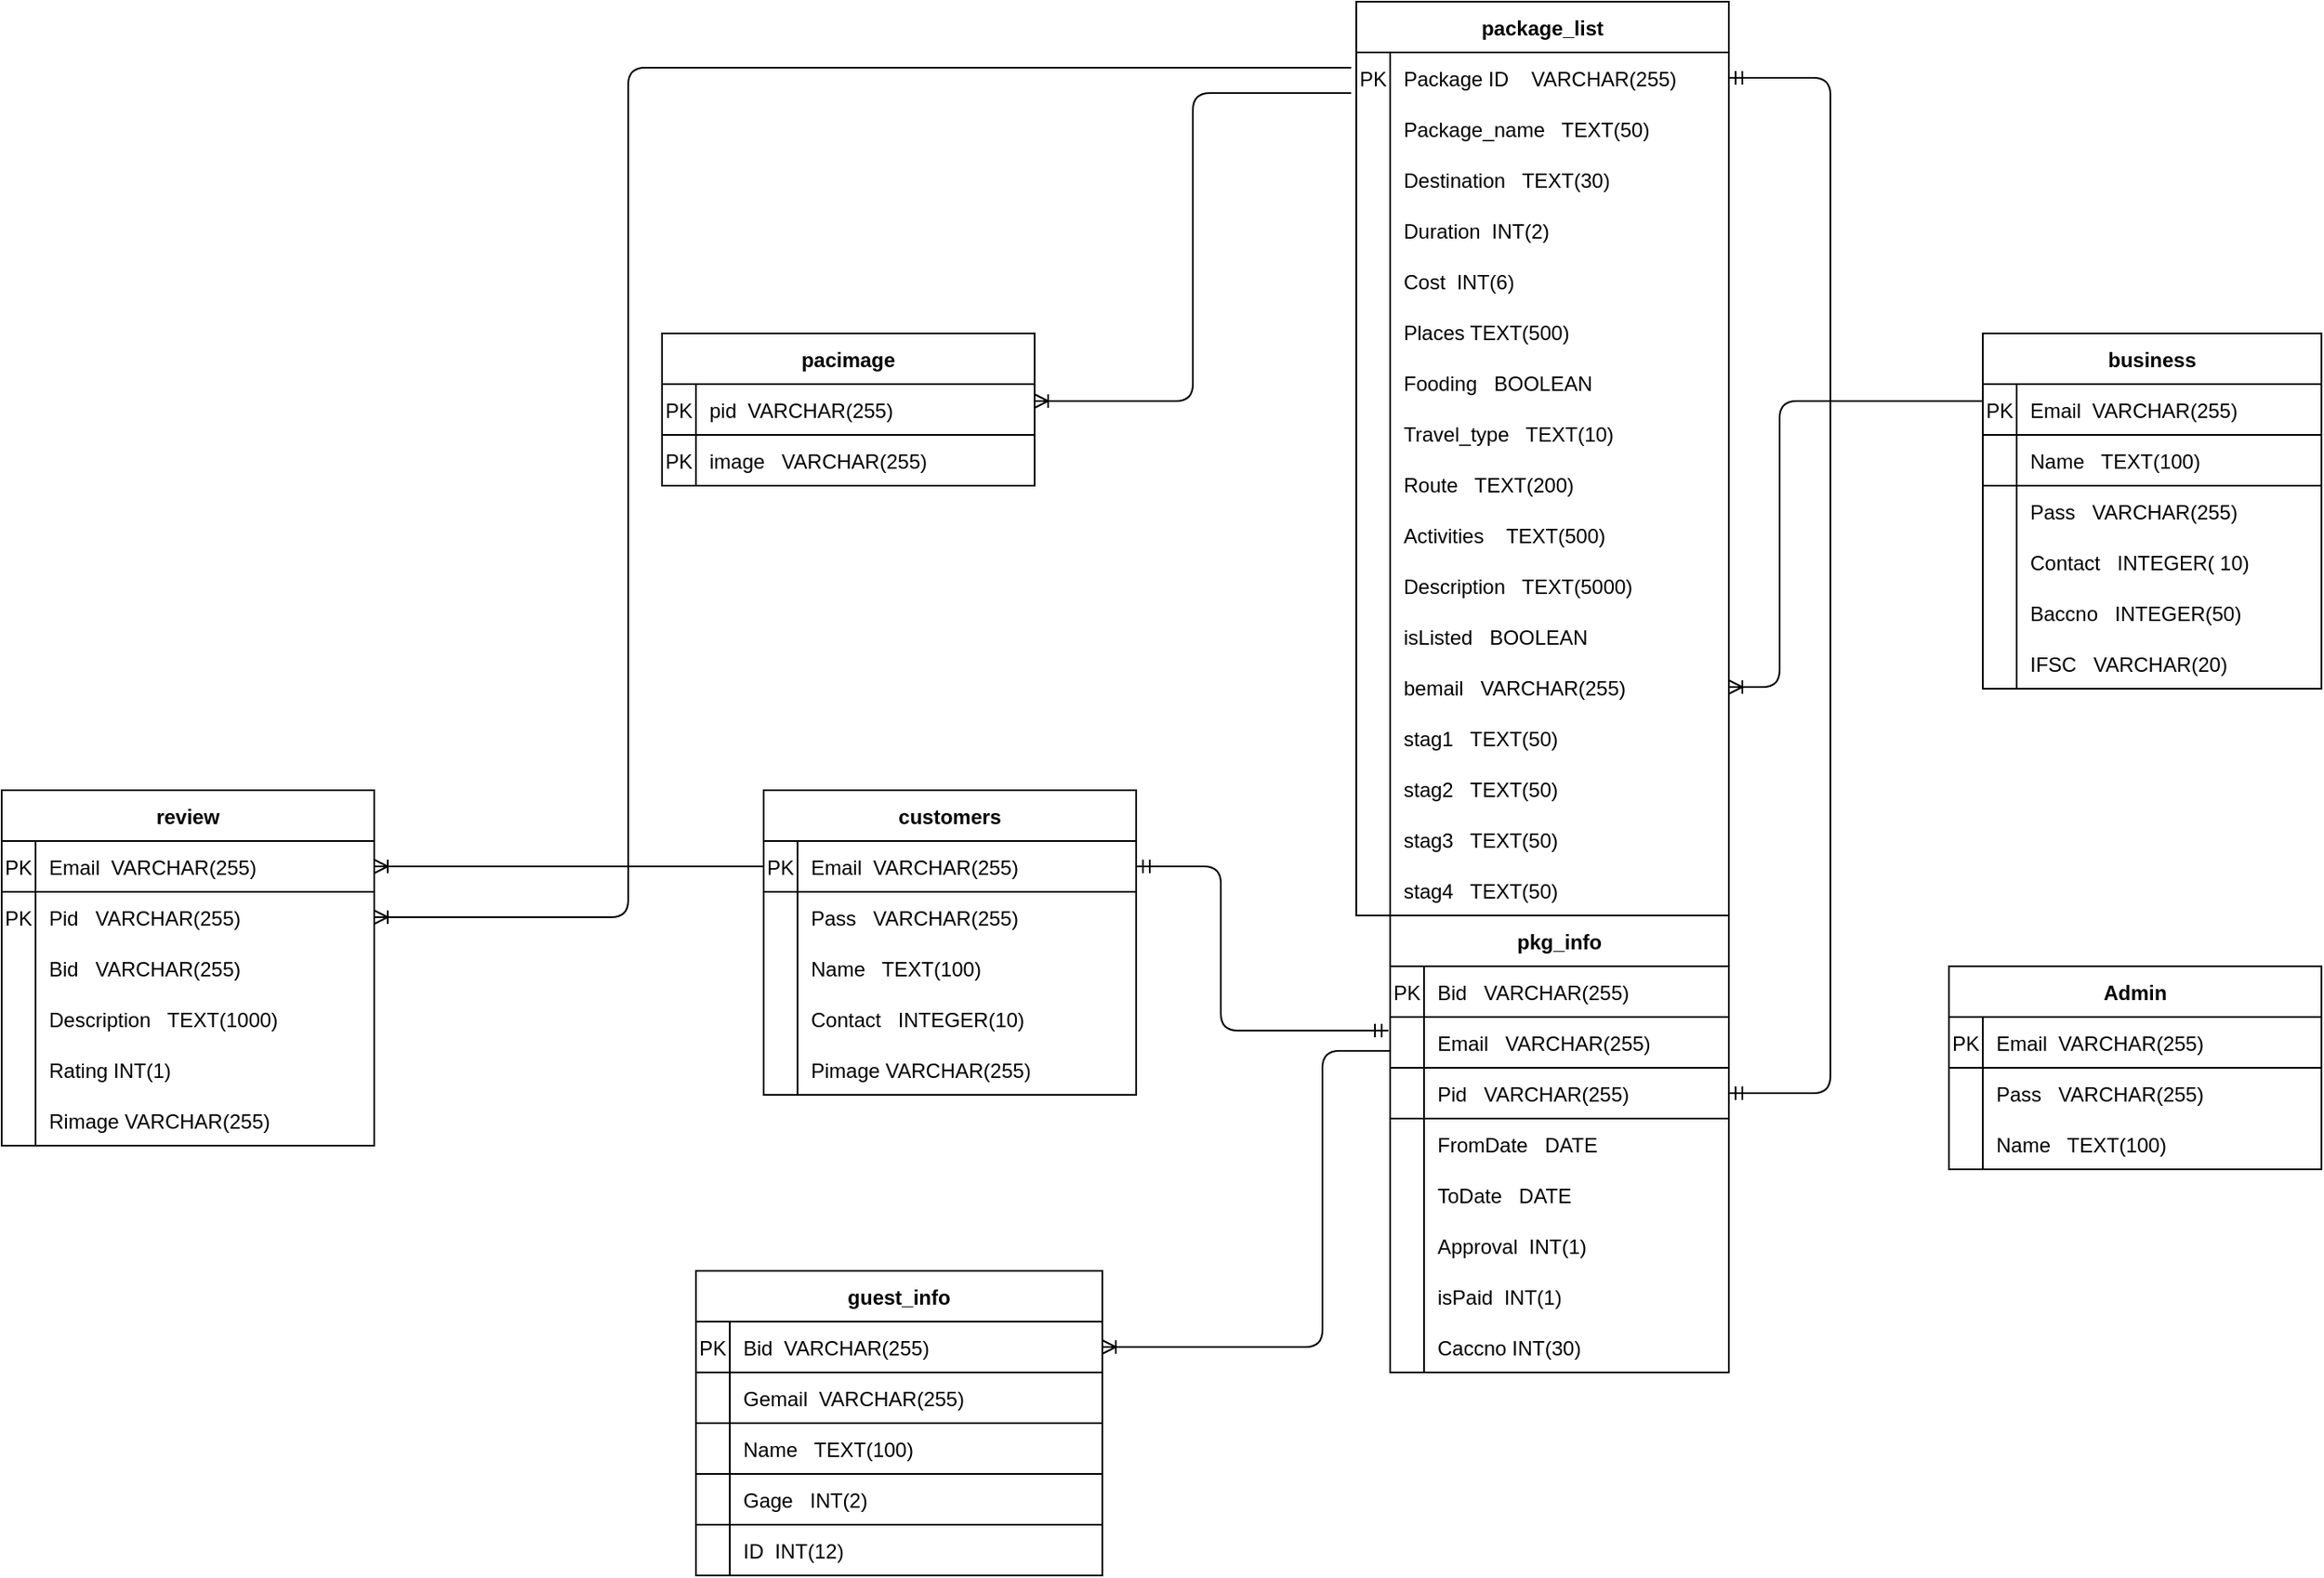 <mxfile version="14.8.1" type="github">
  <diagram id="V7bS7ZGvb8GI5Ki3fT6N" name="Page-1">
    <mxGraphModel dx="1138" dy="593" grid="1" gridSize="10" guides="1" tooltips="1" connect="1" arrows="1" fold="1" page="1" pageScale="1" pageWidth="1654" pageHeight="1169" math="0" shadow="0">
      <root>
        <mxCell id="0" />
        <mxCell id="1" parent="0" />
        <mxCell id="9oEyipRwHzk4dOdtvLpS-16" value="package_list" style="shape=table;startSize=30;container=1;collapsible=1;childLayout=tableLayout;fixedRows=1;rowLines=0;fontStyle=1;align=center;resizeLast=1;" parent="1" vertex="1">
          <mxGeometry x="920" y="100" width="220" height="540" as="geometry" />
        </mxCell>
        <mxCell id="9oEyipRwHzk4dOdtvLpS-17" value="" style="shape=partialRectangle;collapsible=0;dropTarget=0;pointerEvents=0;fillColor=none;top=0;left=0;bottom=0;right=0;points=[[0,0.5],[1,0.5]];portConstraint=eastwest;" parent="9oEyipRwHzk4dOdtvLpS-16" vertex="1">
          <mxGeometry y="30" width="220" height="30" as="geometry" />
        </mxCell>
        <mxCell id="9oEyipRwHzk4dOdtvLpS-18" value="PK" style="shape=partialRectangle;connectable=0;fillColor=none;top=0;left=0;bottom=0;right=0;editable=1;overflow=hidden;" parent="9oEyipRwHzk4dOdtvLpS-17" vertex="1">
          <mxGeometry width="20" height="30" as="geometry" />
        </mxCell>
        <mxCell id="9oEyipRwHzk4dOdtvLpS-19" value="Package ID    VARCHAR(255)" style="shape=partialRectangle;connectable=0;fillColor=none;top=0;left=0;bottom=0;right=0;align=left;spacingLeft=6;overflow=hidden;" parent="9oEyipRwHzk4dOdtvLpS-17" vertex="1">
          <mxGeometry x="20" width="200" height="30" as="geometry" />
        </mxCell>
        <mxCell id="9oEyipRwHzk4dOdtvLpS-20" value="" style="shape=partialRectangle;collapsible=0;dropTarget=0;pointerEvents=0;fillColor=none;top=0;left=0;bottom=0;right=0;points=[[0,0.5],[1,0.5]];portConstraint=eastwest;" parent="9oEyipRwHzk4dOdtvLpS-16" vertex="1">
          <mxGeometry y="60" width="220" height="30" as="geometry" />
        </mxCell>
        <mxCell id="9oEyipRwHzk4dOdtvLpS-21" value="" style="shape=partialRectangle;connectable=0;fillColor=none;top=0;left=0;bottom=0;right=0;editable=1;overflow=hidden;" parent="9oEyipRwHzk4dOdtvLpS-20" vertex="1">
          <mxGeometry width="20" height="30" as="geometry" />
        </mxCell>
        <mxCell id="9oEyipRwHzk4dOdtvLpS-22" value="Package_name   TEXT(50)" style="shape=partialRectangle;connectable=0;fillColor=none;top=0;left=0;bottom=0;right=0;align=left;spacingLeft=6;overflow=hidden;" parent="9oEyipRwHzk4dOdtvLpS-20" vertex="1">
          <mxGeometry x="20" width="200" height="30" as="geometry" />
        </mxCell>
        <mxCell id="9oEyipRwHzk4dOdtvLpS-23" value="" style="shape=partialRectangle;collapsible=0;dropTarget=0;pointerEvents=0;fillColor=none;top=0;left=0;bottom=0;right=0;points=[[0,0.5],[1,0.5]];portConstraint=eastwest;" parent="9oEyipRwHzk4dOdtvLpS-16" vertex="1">
          <mxGeometry y="90" width="220" height="30" as="geometry" />
        </mxCell>
        <mxCell id="9oEyipRwHzk4dOdtvLpS-24" value="" style="shape=partialRectangle;connectable=0;fillColor=none;top=0;left=0;bottom=0;right=0;editable=1;overflow=hidden;" parent="9oEyipRwHzk4dOdtvLpS-23" vertex="1">
          <mxGeometry width="20" height="30" as="geometry" />
        </mxCell>
        <mxCell id="9oEyipRwHzk4dOdtvLpS-25" value="Destination   TEXT(30)" style="shape=partialRectangle;connectable=0;fillColor=none;top=0;left=0;bottom=0;right=0;align=left;spacingLeft=6;overflow=hidden;container=0;" parent="9oEyipRwHzk4dOdtvLpS-23" vertex="1">
          <mxGeometry x="20" width="200" height="30" as="geometry">
            <mxRectangle x="20" width="200" height="30" as="alternateBounds" />
          </mxGeometry>
        </mxCell>
        <mxCell id="9oEyipRwHzk4dOdtvLpS-26" value="" style="shape=partialRectangle;collapsible=0;dropTarget=0;pointerEvents=0;fillColor=none;top=0;left=0;bottom=0;right=0;points=[[0,0.5],[1,0.5]];portConstraint=eastwest;" parent="9oEyipRwHzk4dOdtvLpS-16" vertex="1">
          <mxGeometry y="120" width="220" height="30" as="geometry" />
        </mxCell>
        <mxCell id="9oEyipRwHzk4dOdtvLpS-27" value="" style="shape=partialRectangle;connectable=0;fillColor=none;top=0;left=0;bottom=0;right=0;editable=1;overflow=hidden;" parent="9oEyipRwHzk4dOdtvLpS-26" vertex="1">
          <mxGeometry width="20" height="30" as="geometry" />
        </mxCell>
        <mxCell id="9oEyipRwHzk4dOdtvLpS-28" value="Duration  INT(2)" style="shape=partialRectangle;connectable=0;top=0;left=0;bottom=0;right=0;align=left;spacingLeft=6;overflow=hidden;fillColor=none;" parent="9oEyipRwHzk4dOdtvLpS-26" vertex="1">
          <mxGeometry x="20" width="200" height="30" as="geometry" />
        </mxCell>
        <mxCell id="9oEyipRwHzk4dOdtvLpS-29" value="" style="shape=partialRectangle;collapsible=0;dropTarget=0;pointerEvents=0;fillColor=none;top=0;left=0;bottom=0;right=0;points=[[0,0.5],[1,0.5]];portConstraint=eastwest;" parent="9oEyipRwHzk4dOdtvLpS-16" vertex="1">
          <mxGeometry y="150" width="220" height="30" as="geometry" />
        </mxCell>
        <mxCell id="9oEyipRwHzk4dOdtvLpS-30" value="" style="shape=partialRectangle;connectable=0;fillColor=none;top=0;left=0;bottom=0;right=0;editable=1;overflow=hidden;" parent="9oEyipRwHzk4dOdtvLpS-29" vertex="1">
          <mxGeometry width="20" height="30" as="geometry" />
        </mxCell>
        <mxCell id="9oEyipRwHzk4dOdtvLpS-31" value="Cost  INT(6)" style="shape=partialRectangle;connectable=0;fillColor=none;top=0;left=0;bottom=0;right=0;align=left;spacingLeft=6;overflow=hidden;" parent="9oEyipRwHzk4dOdtvLpS-29" vertex="1">
          <mxGeometry x="20" width="200" height="30" as="geometry" />
        </mxCell>
        <mxCell id="BucP2v16rfgidXrd9MSI-166" value="" style="shape=partialRectangle;collapsible=0;dropTarget=0;pointerEvents=0;fillColor=none;top=0;left=0;bottom=0;right=0;points=[[0,0.5],[1,0.5]];portConstraint=eastwest;" vertex="1" parent="9oEyipRwHzk4dOdtvLpS-16">
          <mxGeometry y="180" width="220" height="30" as="geometry" />
        </mxCell>
        <mxCell id="BucP2v16rfgidXrd9MSI-167" value="" style="shape=partialRectangle;connectable=0;fillColor=none;top=0;left=0;bottom=0;right=0;editable=1;overflow=hidden;" vertex="1" parent="BucP2v16rfgidXrd9MSI-166">
          <mxGeometry width="20" height="30" as="geometry" />
        </mxCell>
        <mxCell id="BucP2v16rfgidXrd9MSI-168" value="Places TEXT(500)" style="shape=partialRectangle;connectable=0;fillColor=none;top=0;left=0;bottom=0;right=0;align=left;spacingLeft=6;overflow=hidden;" vertex="1" parent="BucP2v16rfgidXrd9MSI-166">
          <mxGeometry x="20" width="200" height="30" as="geometry" />
        </mxCell>
        <mxCell id="9oEyipRwHzk4dOdtvLpS-35" value="" style="shape=partialRectangle;collapsible=0;dropTarget=0;pointerEvents=0;fillColor=none;top=0;left=0;bottom=0;right=0;points=[[0,0.5],[1,0.5]];portConstraint=eastwest;" parent="9oEyipRwHzk4dOdtvLpS-16" vertex="1">
          <mxGeometry y="210" width="220" height="30" as="geometry" />
        </mxCell>
        <mxCell id="9oEyipRwHzk4dOdtvLpS-36" value="" style="shape=partialRectangle;connectable=0;fillColor=none;top=0;left=0;bottom=0;right=0;editable=1;overflow=hidden;" parent="9oEyipRwHzk4dOdtvLpS-35" vertex="1">
          <mxGeometry width="20" height="30" as="geometry" />
        </mxCell>
        <mxCell id="9oEyipRwHzk4dOdtvLpS-37" value="Fooding   BOOLEAN" style="shape=partialRectangle;connectable=0;fillColor=none;top=0;left=0;bottom=0;right=0;align=left;spacingLeft=6;overflow=hidden;" parent="9oEyipRwHzk4dOdtvLpS-35" vertex="1">
          <mxGeometry x="20" width="200" height="30" as="geometry" />
        </mxCell>
        <mxCell id="9oEyipRwHzk4dOdtvLpS-38" value="" style="shape=partialRectangle;collapsible=0;dropTarget=0;pointerEvents=0;fillColor=none;top=0;left=0;bottom=0;right=0;points=[[0,0.5],[1,0.5]];portConstraint=eastwest;" parent="9oEyipRwHzk4dOdtvLpS-16" vertex="1">
          <mxGeometry y="240" width="220" height="30" as="geometry" />
        </mxCell>
        <mxCell id="9oEyipRwHzk4dOdtvLpS-39" value="" style="shape=partialRectangle;connectable=0;fillColor=none;top=0;left=0;bottom=0;right=0;editable=1;overflow=hidden;" parent="9oEyipRwHzk4dOdtvLpS-38" vertex="1">
          <mxGeometry width="20" height="30" as="geometry" />
        </mxCell>
        <mxCell id="9oEyipRwHzk4dOdtvLpS-40" value="Travel_type   TEXT(10)" style="shape=partialRectangle;connectable=0;fillColor=none;top=0;left=0;bottom=0;right=0;align=left;spacingLeft=6;overflow=hidden;" parent="9oEyipRwHzk4dOdtvLpS-38" vertex="1">
          <mxGeometry x="20" width="200" height="30" as="geometry" />
        </mxCell>
        <mxCell id="9oEyipRwHzk4dOdtvLpS-41" value="" style="shape=partialRectangle;collapsible=0;dropTarget=0;pointerEvents=0;fillColor=none;top=0;left=0;bottom=0;right=0;points=[[0,0.5],[1,0.5]];portConstraint=eastwest;" parent="9oEyipRwHzk4dOdtvLpS-16" vertex="1">
          <mxGeometry y="270" width="220" height="30" as="geometry" />
        </mxCell>
        <mxCell id="9oEyipRwHzk4dOdtvLpS-42" value="" style="shape=partialRectangle;connectable=0;fillColor=none;top=0;left=0;bottom=0;right=0;editable=1;overflow=hidden;" parent="9oEyipRwHzk4dOdtvLpS-41" vertex="1">
          <mxGeometry width="20" height="30" as="geometry" />
        </mxCell>
        <mxCell id="9oEyipRwHzk4dOdtvLpS-43" value="Route   TEXT(200)" style="shape=partialRectangle;connectable=0;fillColor=none;top=0;left=0;bottom=0;right=0;align=left;spacingLeft=6;overflow=hidden;" parent="9oEyipRwHzk4dOdtvLpS-41" vertex="1">
          <mxGeometry x="20" width="200" height="30" as="geometry" />
        </mxCell>
        <mxCell id="9oEyipRwHzk4dOdtvLpS-44" value="" style="shape=partialRectangle;collapsible=0;dropTarget=0;pointerEvents=0;fillColor=none;top=0;left=0;bottom=0;right=0;points=[[0,0.5],[1,0.5]];portConstraint=eastwest;" parent="9oEyipRwHzk4dOdtvLpS-16" vertex="1">
          <mxGeometry y="300" width="220" height="30" as="geometry" />
        </mxCell>
        <mxCell id="9oEyipRwHzk4dOdtvLpS-45" value="" style="shape=partialRectangle;connectable=0;fillColor=none;top=0;left=0;bottom=0;right=0;editable=1;overflow=hidden;" parent="9oEyipRwHzk4dOdtvLpS-44" vertex="1">
          <mxGeometry width="20" height="30" as="geometry" />
        </mxCell>
        <mxCell id="9oEyipRwHzk4dOdtvLpS-46" value="Activities    TEXT(500)" style="shape=partialRectangle;connectable=0;fillColor=none;top=0;left=0;bottom=0;right=0;align=left;spacingLeft=6;overflow=hidden;" parent="9oEyipRwHzk4dOdtvLpS-44" vertex="1">
          <mxGeometry x="20" width="200" height="30" as="geometry" />
        </mxCell>
        <mxCell id="9oEyipRwHzk4dOdtvLpS-47" value="" style="shape=partialRectangle;collapsible=0;dropTarget=0;pointerEvents=0;fillColor=none;top=0;left=0;bottom=0;right=0;points=[[0,0.5],[1,0.5]];portConstraint=eastwest;" parent="9oEyipRwHzk4dOdtvLpS-16" vertex="1">
          <mxGeometry y="330" width="220" height="30" as="geometry" />
        </mxCell>
        <mxCell id="9oEyipRwHzk4dOdtvLpS-48" value="" style="shape=partialRectangle;connectable=0;fillColor=none;top=0;left=0;bottom=0;right=0;editable=1;overflow=hidden;" parent="9oEyipRwHzk4dOdtvLpS-47" vertex="1">
          <mxGeometry width="20" height="30" as="geometry" />
        </mxCell>
        <mxCell id="9oEyipRwHzk4dOdtvLpS-49" value="Description   TEXT(5000)" style="shape=partialRectangle;connectable=0;fillColor=none;top=0;left=0;bottom=0;right=0;align=left;spacingLeft=6;overflow=hidden;" parent="9oEyipRwHzk4dOdtvLpS-47" vertex="1">
          <mxGeometry x="20" width="200" height="30" as="geometry" />
        </mxCell>
        <mxCell id="9oEyipRwHzk4dOdtvLpS-238" value="" style="shape=partialRectangle;collapsible=0;dropTarget=0;pointerEvents=0;fillColor=none;top=0;left=0;bottom=0;right=0;points=[[0,0.5],[1,0.5]];portConstraint=eastwest;" parent="9oEyipRwHzk4dOdtvLpS-16" vertex="1">
          <mxGeometry y="360" width="220" height="30" as="geometry" />
        </mxCell>
        <mxCell id="9oEyipRwHzk4dOdtvLpS-239" value="" style="shape=partialRectangle;connectable=0;fillColor=none;top=0;left=0;bottom=0;right=0;editable=1;overflow=hidden;" parent="9oEyipRwHzk4dOdtvLpS-238" vertex="1">
          <mxGeometry width="20" height="30" as="geometry" />
        </mxCell>
        <mxCell id="9oEyipRwHzk4dOdtvLpS-240" value="isListed   BOOLEAN" style="shape=partialRectangle;connectable=0;fillColor=none;top=0;left=0;bottom=0;right=0;align=left;spacingLeft=6;overflow=hidden;" parent="9oEyipRwHzk4dOdtvLpS-238" vertex="1">
          <mxGeometry x="20" width="200" height="30" as="geometry" />
        </mxCell>
        <mxCell id="_K_8OyXdkfiA-0QEh-ps-1" value="" style="shape=partialRectangle;collapsible=0;dropTarget=0;pointerEvents=0;fillColor=none;top=0;left=0;bottom=0;right=0;points=[[0,0.5],[1,0.5]];portConstraint=eastwest;" parent="9oEyipRwHzk4dOdtvLpS-16" vertex="1">
          <mxGeometry y="390" width="220" height="30" as="geometry" />
        </mxCell>
        <mxCell id="_K_8OyXdkfiA-0QEh-ps-2" value="" style="shape=partialRectangle;connectable=0;fillColor=none;top=0;left=0;bottom=0;right=0;editable=1;overflow=hidden;" parent="_K_8OyXdkfiA-0QEh-ps-1" vertex="1">
          <mxGeometry width="20" height="30" as="geometry" />
        </mxCell>
        <mxCell id="_K_8OyXdkfiA-0QEh-ps-3" value="bemail   VARCHAR(255)" style="shape=partialRectangle;connectable=0;fillColor=none;top=0;left=0;bottom=0;right=0;align=left;spacingLeft=6;overflow=hidden;" parent="_K_8OyXdkfiA-0QEh-ps-1" vertex="1">
          <mxGeometry x="20" width="200" height="30" as="geometry" />
        </mxCell>
        <mxCell id="9oEyipRwHzk4dOdtvLpS-32" value="" style="shape=partialRectangle;collapsible=0;dropTarget=0;pointerEvents=0;fillColor=none;top=0;left=0;bottom=0;right=0;points=[[0,0.5],[1,0.5]];portConstraint=eastwest;" parent="9oEyipRwHzk4dOdtvLpS-16" vertex="1">
          <mxGeometry y="420" width="220" height="30" as="geometry" />
        </mxCell>
        <mxCell id="9oEyipRwHzk4dOdtvLpS-33" value="" style="shape=partialRectangle;connectable=0;fillColor=none;top=0;left=0;bottom=0;right=0;editable=1;overflow=hidden;" parent="9oEyipRwHzk4dOdtvLpS-32" vertex="1">
          <mxGeometry width="20" height="30" as="geometry" />
        </mxCell>
        <mxCell id="9oEyipRwHzk4dOdtvLpS-34" value="stag1   TEXT(50)" style="shape=partialRectangle;connectable=0;fillColor=none;top=0;left=0;bottom=0;right=0;align=left;spacingLeft=6;overflow=hidden;" parent="9oEyipRwHzk4dOdtvLpS-32" vertex="1">
          <mxGeometry x="20" width="200" height="30" as="geometry" />
        </mxCell>
        <mxCell id="BucP2v16rfgidXrd9MSI-154" value="" style="shape=partialRectangle;collapsible=0;dropTarget=0;pointerEvents=0;fillColor=none;top=0;left=0;bottom=0;right=0;points=[[0,0.5],[1,0.5]];portConstraint=eastwest;" vertex="1" parent="9oEyipRwHzk4dOdtvLpS-16">
          <mxGeometry y="450" width="220" height="30" as="geometry" />
        </mxCell>
        <mxCell id="BucP2v16rfgidXrd9MSI-155" value="" style="shape=partialRectangle;connectable=0;fillColor=none;top=0;left=0;bottom=0;right=0;editable=1;overflow=hidden;" vertex="1" parent="BucP2v16rfgidXrd9MSI-154">
          <mxGeometry width="20" height="30" as="geometry" />
        </mxCell>
        <mxCell id="BucP2v16rfgidXrd9MSI-156" value="stag2   TEXT(50)" style="shape=partialRectangle;connectable=0;fillColor=none;top=0;left=0;bottom=0;right=0;align=left;spacingLeft=6;overflow=hidden;" vertex="1" parent="BucP2v16rfgidXrd9MSI-154">
          <mxGeometry x="20" width="200" height="30" as="geometry" />
        </mxCell>
        <mxCell id="BucP2v16rfgidXrd9MSI-160" value="" style="shape=partialRectangle;collapsible=0;dropTarget=0;pointerEvents=0;fillColor=none;top=0;left=0;bottom=0;right=0;points=[[0,0.5],[1,0.5]];portConstraint=eastwest;" vertex="1" parent="9oEyipRwHzk4dOdtvLpS-16">
          <mxGeometry y="480" width="220" height="30" as="geometry" />
        </mxCell>
        <mxCell id="BucP2v16rfgidXrd9MSI-161" value="" style="shape=partialRectangle;connectable=0;fillColor=none;top=0;left=0;bottom=0;right=0;editable=1;overflow=hidden;" vertex="1" parent="BucP2v16rfgidXrd9MSI-160">
          <mxGeometry width="20" height="30" as="geometry" />
        </mxCell>
        <mxCell id="BucP2v16rfgidXrd9MSI-162" value="stag3   TEXT(50)" style="shape=partialRectangle;connectable=0;fillColor=none;top=0;left=0;bottom=0;right=0;align=left;spacingLeft=6;overflow=hidden;" vertex="1" parent="BucP2v16rfgidXrd9MSI-160">
          <mxGeometry x="20" width="200" height="30" as="geometry" />
        </mxCell>
        <mxCell id="BucP2v16rfgidXrd9MSI-163" value="" style="shape=partialRectangle;collapsible=0;dropTarget=0;pointerEvents=0;fillColor=none;top=0;left=0;bottom=0;right=0;points=[[0,0.5],[1,0.5]];portConstraint=eastwest;" vertex="1" parent="9oEyipRwHzk4dOdtvLpS-16">
          <mxGeometry y="510" width="220" height="30" as="geometry" />
        </mxCell>
        <mxCell id="BucP2v16rfgidXrd9MSI-164" value="" style="shape=partialRectangle;connectable=0;fillColor=none;top=0;left=0;bottom=0;right=0;editable=1;overflow=hidden;" vertex="1" parent="BucP2v16rfgidXrd9MSI-163">
          <mxGeometry width="20" height="30" as="geometry" />
        </mxCell>
        <mxCell id="BucP2v16rfgidXrd9MSI-165" value="stag4   TEXT(50)" style="shape=partialRectangle;connectable=0;fillColor=none;top=0;left=0;bottom=0;right=0;align=left;spacingLeft=6;overflow=hidden;" vertex="1" parent="BucP2v16rfgidXrd9MSI-163">
          <mxGeometry x="20" width="200" height="30" as="geometry" />
        </mxCell>
        <mxCell id="9oEyipRwHzk4dOdtvLpS-84" value="customers" style="shape=table;startSize=30;container=1;collapsible=1;childLayout=tableLayout;fixedRows=1;rowLines=0;fontStyle=1;align=center;resizeLast=1;" parent="1" vertex="1">
          <mxGeometry x="570" y="566" width="220" height="180" as="geometry">
            <mxRectangle x="360" y="670" width="110" height="30" as="alternateBounds" />
          </mxGeometry>
        </mxCell>
        <mxCell id="9oEyipRwHzk4dOdtvLpS-85" value="" style="shape=partialRectangle;collapsible=0;dropTarget=0;pointerEvents=0;fillColor=none;top=0;left=0;bottom=1;right=0;points=[[0,0.5],[1,0.5]];portConstraint=eastwest;" parent="9oEyipRwHzk4dOdtvLpS-84" vertex="1">
          <mxGeometry y="30" width="220" height="30" as="geometry" />
        </mxCell>
        <mxCell id="9oEyipRwHzk4dOdtvLpS-86" value="PK" style="shape=partialRectangle;connectable=0;fillColor=none;top=0;left=0;bottom=0;right=0;fontStyle=0;overflow=hidden;" parent="9oEyipRwHzk4dOdtvLpS-85" vertex="1">
          <mxGeometry width="20" height="30" as="geometry" />
        </mxCell>
        <mxCell id="9oEyipRwHzk4dOdtvLpS-87" value="Email  VARCHAR(255)" style="shape=partialRectangle;connectable=0;fillColor=none;top=0;left=0;bottom=0;right=0;align=left;spacingLeft=6;fontStyle=0;overflow=hidden;" parent="9oEyipRwHzk4dOdtvLpS-85" vertex="1">
          <mxGeometry x="20" width="200" height="30" as="geometry" />
        </mxCell>
        <mxCell id="9oEyipRwHzk4dOdtvLpS-91" value="" style="shape=partialRectangle;collapsible=0;dropTarget=0;pointerEvents=0;fillColor=none;top=0;left=0;bottom=0;right=0;points=[[0,0.5],[1,0.5]];portConstraint=eastwest;" parent="9oEyipRwHzk4dOdtvLpS-84" vertex="1">
          <mxGeometry y="60" width="220" height="30" as="geometry" />
        </mxCell>
        <mxCell id="9oEyipRwHzk4dOdtvLpS-92" value="" style="shape=partialRectangle;connectable=0;fillColor=none;top=0;left=0;bottom=0;right=0;editable=1;overflow=hidden;" parent="9oEyipRwHzk4dOdtvLpS-91" vertex="1">
          <mxGeometry width="20" height="30" as="geometry" />
        </mxCell>
        <mxCell id="9oEyipRwHzk4dOdtvLpS-93" value="Pass   VARCHAR(255)" style="shape=partialRectangle;connectable=0;fillColor=none;top=0;left=0;bottom=0;right=0;align=left;spacingLeft=6;overflow=hidden;" parent="9oEyipRwHzk4dOdtvLpS-91" vertex="1">
          <mxGeometry x="20" width="200" height="30" as="geometry" />
        </mxCell>
        <mxCell id="9oEyipRwHzk4dOdtvLpS-94" value="" style="shape=partialRectangle;collapsible=0;dropTarget=0;pointerEvents=0;fillColor=none;top=0;left=0;bottom=0;right=0;points=[[0,0.5],[1,0.5]];portConstraint=eastwest;" parent="9oEyipRwHzk4dOdtvLpS-84" vertex="1">
          <mxGeometry y="90" width="220" height="30" as="geometry" />
        </mxCell>
        <mxCell id="9oEyipRwHzk4dOdtvLpS-95" value="" style="shape=partialRectangle;connectable=0;fillColor=none;top=0;left=0;bottom=0;right=0;editable=1;overflow=hidden;" parent="9oEyipRwHzk4dOdtvLpS-94" vertex="1">
          <mxGeometry width="20" height="30" as="geometry" />
        </mxCell>
        <mxCell id="9oEyipRwHzk4dOdtvLpS-96" value="Name   TEXT(100)" style="shape=partialRectangle;connectable=0;fillColor=none;top=0;left=0;bottom=0;right=0;align=left;spacingLeft=6;overflow=hidden;" parent="9oEyipRwHzk4dOdtvLpS-94" vertex="1">
          <mxGeometry x="20" width="200" height="30" as="geometry" />
        </mxCell>
        <mxCell id="9oEyipRwHzk4dOdtvLpS-97" value="" style="shape=partialRectangle;collapsible=0;dropTarget=0;pointerEvents=0;fillColor=none;top=0;left=0;bottom=0;right=0;points=[[0,0.5],[1,0.5]];portConstraint=eastwest;" parent="9oEyipRwHzk4dOdtvLpS-84" vertex="1">
          <mxGeometry y="120" width="220" height="30" as="geometry" />
        </mxCell>
        <mxCell id="9oEyipRwHzk4dOdtvLpS-98" value="" style="shape=partialRectangle;connectable=0;fillColor=none;top=0;left=0;bottom=0;right=0;editable=1;overflow=hidden;" parent="9oEyipRwHzk4dOdtvLpS-97" vertex="1">
          <mxGeometry width="20" height="30" as="geometry" />
        </mxCell>
        <mxCell id="9oEyipRwHzk4dOdtvLpS-99" value="Contact   INTEGER(10)" style="shape=partialRectangle;connectable=0;fillColor=none;top=0;left=0;bottom=0;right=0;align=left;spacingLeft=6;overflow=hidden;" parent="9oEyipRwHzk4dOdtvLpS-97" vertex="1">
          <mxGeometry x="20" width="200" height="30" as="geometry" />
        </mxCell>
        <mxCell id="9oEyipRwHzk4dOdtvLpS-100" value="" style="shape=partialRectangle;collapsible=0;dropTarget=0;pointerEvents=0;fillColor=none;top=0;left=0;bottom=0;right=0;points=[[0,0.5],[1,0.5]];portConstraint=eastwest;" parent="9oEyipRwHzk4dOdtvLpS-84" vertex="1">
          <mxGeometry y="150" width="220" height="30" as="geometry" />
        </mxCell>
        <mxCell id="9oEyipRwHzk4dOdtvLpS-101" value="" style="shape=partialRectangle;connectable=0;fillColor=none;top=0;left=0;bottom=0;right=0;editable=1;overflow=hidden;" parent="9oEyipRwHzk4dOdtvLpS-100" vertex="1">
          <mxGeometry width="20" height="30" as="geometry" />
        </mxCell>
        <mxCell id="9oEyipRwHzk4dOdtvLpS-102" value="Pimage VARCHAR(255)" style="shape=partialRectangle;connectable=0;fillColor=none;top=0;left=0;bottom=0;right=0;align=left;spacingLeft=6;overflow=hidden;" parent="9oEyipRwHzk4dOdtvLpS-100" vertex="1">
          <mxGeometry x="20" width="200" height="30" as="geometry" />
        </mxCell>
        <mxCell id="9oEyipRwHzk4dOdtvLpS-103" value="business" style="shape=table;startSize=30;container=1;collapsible=1;childLayout=tableLayout;fixedRows=1;rowLines=0;fontStyle=1;align=center;resizeLast=1;" parent="1" vertex="1">
          <mxGeometry x="1290" y="296" width="200" height="210" as="geometry" />
        </mxCell>
        <mxCell id="9oEyipRwHzk4dOdtvLpS-104" value="" style="shape=partialRectangle;collapsible=0;dropTarget=0;pointerEvents=0;fillColor=none;top=0;left=0;bottom=1;right=0;points=[[0,0.5],[1,0.5]];portConstraint=eastwest;" parent="9oEyipRwHzk4dOdtvLpS-103" vertex="1">
          <mxGeometry y="30" width="200" height="30" as="geometry" />
        </mxCell>
        <mxCell id="9oEyipRwHzk4dOdtvLpS-105" value="PK" style="shape=partialRectangle;connectable=0;fillColor=none;top=0;left=0;bottom=0;right=0;fontStyle=0;overflow=hidden;" parent="9oEyipRwHzk4dOdtvLpS-104" vertex="1">
          <mxGeometry width="20" height="30" as="geometry" />
        </mxCell>
        <mxCell id="9oEyipRwHzk4dOdtvLpS-106" value="Email  VARCHAR(255)" style="shape=partialRectangle;connectable=0;fillColor=none;top=0;left=0;bottom=0;right=0;align=left;spacingLeft=6;fontStyle=0;overflow=hidden;" parent="9oEyipRwHzk4dOdtvLpS-104" vertex="1">
          <mxGeometry x="20" width="180" height="30" as="geometry" />
        </mxCell>
        <mxCell id="9oEyipRwHzk4dOdtvLpS-107" value="" style="shape=partialRectangle;collapsible=0;dropTarget=0;pointerEvents=0;fillColor=none;top=0;left=0;bottom=1;right=0;points=[[0,0.5],[1,0.5]];portConstraint=eastwest;" parent="9oEyipRwHzk4dOdtvLpS-103" vertex="1">
          <mxGeometry y="60" width="200" height="30" as="geometry" />
        </mxCell>
        <mxCell id="9oEyipRwHzk4dOdtvLpS-108" value="" style="shape=partialRectangle;connectable=0;fillColor=none;top=0;left=0;bottom=0;right=0;fontStyle=0;overflow=hidden;" parent="9oEyipRwHzk4dOdtvLpS-107" vertex="1">
          <mxGeometry width="20" height="30" as="geometry" />
        </mxCell>
        <mxCell id="9oEyipRwHzk4dOdtvLpS-109" value="Name   TEXT(100)" style="shape=partialRectangle;connectable=0;fillColor=none;top=0;left=0;bottom=0;right=0;align=left;spacingLeft=6;fontStyle=0;overflow=hidden;shadow=0;" parent="9oEyipRwHzk4dOdtvLpS-107" vertex="1">
          <mxGeometry x="20" width="180" height="30" as="geometry" />
        </mxCell>
        <mxCell id="9oEyipRwHzk4dOdtvLpS-110" value="" style="shape=partialRectangle;collapsible=0;dropTarget=0;pointerEvents=0;fillColor=none;top=0;left=0;bottom=0;right=0;points=[[0,0.5],[1,0.5]];portConstraint=eastwest;" parent="9oEyipRwHzk4dOdtvLpS-103" vertex="1">
          <mxGeometry y="90" width="200" height="30" as="geometry" />
        </mxCell>
        <mxCell id="9oEyipRwHzk4dOdtvLpS-111" value="" style="shape=partialRectangle;connectable=0;fillColor=none;top=0;left=0;bottom=0;right=0;editable=1;overflow=hidden;" parent="9oEyipRwHzk4dOdtvLpS-110" vertex="1">
          <mxGeometry width="20" height="30" as="geometry" />
        </mxCell>
        <mxCell id="9oEyipRwHzk4dOdtvLpS-112" value="Pass   VARCHAR(255)" style="shape=partialRectangle;connectable=0;fillColor=none;top=0;left=0;bottom=0;right=0;align=left;spacingLeft=6;overflow=hidden;" parent="9oEyipRwHzk4dOdtvLpS-110" vertex="1">
          <mxGeometry x="20" width="180" height="30" as="geometry" />
        </mxCell>
        <mxCell id="9oEyipRwHzk4dOdtvLpS-116" value="" style="shape=partialRectangle;collapsible=0;dropTarget=0;pointerEvents=0;fillColor=none;top=0;left=0;bottom=0;right=0;points=[[0,0.5],[1,0.5]];portConstraint=eastwest;" parent="9oEyipRwHzk4dOdtvLpS-103" vertex="1">
          <mxGeometry y="120" width="200" height="30" as="geometry" />
        </mxCell>
        <mxCell id="9oEyipRwHzk4dOdtvLpS-117" value="" style="shape=partialRectangle;connectable=0;fillColor=none;top=0;left=0;bottom=0;right=0;editable=1;overflow=hidden;" parent="9oEyipRwHzk4dOdtvLpS-116" vertex="1">
          <mxGeometry width="20" height="30" as="geometry" />
        </mxCell>
        <mxCell id="9oEyipRwHzk4dOdtvLpS-118" value="Contact   INTEGER( 10)" style="shape=partialRectangle;connectable=0;fillColor=none;top=0;left=0;bottom=0;right=0;align=left;spacingLeft=6;overflow=hidden;" parent="9oEyipRwHzk4dOdtvLpS-116" vertex="1">
          <mxGeometry x="20" width="180" height="30" as="geometry" />
        </mxCell>
        <mxCell id="70oOVBLjIcLG_GkWYxYy-1" value="" style="shape=partialRectangle;collapsible=0;dropTarget=0;pointerEvents=0;fillColor=none;top=0;left=0;bottom=0;right=0;points=[[0,0.5],[1,0.5]];portConstraint=eastwest;" parent="9oEyipRwHzk4dOdtvLpS-103" vertex="1">
          <mxGeometry y="150" width="200" height="30" as="geometry" />
        </mxCell>
        <mxCell id="70oOVBLjIcLG_GkWYxYy-2" value="" style="shape=partialRectangle;connectable=0;fillColor=none;top=0;left=0;bottom=0;right=0;editable=1;overflow=hidden;" parent="70oOVBLjIcLG_GkWYxYy-1" vertex="1">
          <mxGeometry width="20" height="30" as="geometry" />
        </mxCell>
        <mxCell id="70oOVBLjIcLG_GkWYxYy-3" value="Baccno   INTEGER(50)" style="shape=partialRectangle;connectable=0;fillColor=none;top=0;left=0;bottom=0;right=0;align=left;spacingLeft=6;overflow=hidden;" parent="70oOVBLjIcLG_GkWYxYy-1" vertex="1">
          <mxGeometry x="20" width="180" height="30" as="geometry" />
        </mxCell>
        <mxCell id="70oOVBLjIcLG_GkWYxYy-4" value="" style="shape=partialRectangle;collapsible=0;dropTarget=0;pointerEvents=0;fillColor=none;top=0;left=0;bottom=0;right=0;points=[[0,0.5],[1,0.5]];portConstraint=eastwest;" parent="9oEyipRwHzk4dOdtvLpS-103" vertex="1">
          <mxGeometry y="180" width="200" height="30" as="geometry" />
        </mxCell>
        <mxCell id="70oOVBLjIcLG_GkWYxYy-5" value="" style="shape=partialRectangle;connectable=0;fillColor=none;top=0;left=0;bottom=0;right=0;editable=1;overflow=hidden;" parent="70oOVBLjIcLG_GkWYxYy-4" vertex="1">
          <mxGeometry width="20" height="30" as="geometry" />
        </mxCell>
        <mxCell id="70oOVBLjIcLG_GkWYxYy-6" value="IFSC   VARCHAR(20)" style="shape=partialRectangle;connectable=0;fillColor=none;top=0;left=0;bottom=0;right=0;align=left;spacingLeft=6;overflow=hidden;" parent="70oOVBLjIcLG_GkWYxYy-4" vertex="1">
          <mxGeometry x="20" width="180" height="30" as="geometry" />
        </mxCell>
        <mxCell id="9oEyipRwHzk4dOdtvLpS-171" value="guest_info" style="shape=table;startSize=30;container=1;collapsible=1;childLayout=tableLayout;fixedRows=1;rowLines=0;fontStyle=1;align=center;resizeLast=1;" parent="1" vertex="1">
          <mxGeometry x="530" y="850" width="240" height="180" as="geometry" />
        </mxCell>
        <mxCell id="BucP2v16rfgidXrd9MSI-111" value="" style="shape=partialRectangle;collapsible=0;dropTarget=0;pointerEvents=0;fillColor=none;top=0;left=0;bottom=1;right=0;points=[[0,0.5],[1,0.5]];portConstraint=eastwest;" vertex="1" parent="9oEyipRwHzk4dOdtvLpS-171">
          <mxGeometry y="30" width="240" height="30" as="geometry" />
        </mxCell>
        <mxCell id="BucP2v16rfgidXrd9MSI-112" value="PK" style="shape=partialRectangle;connectable=0;fillColor=none;top=0;left=0;bottom=0;right=0;fontStyle=0;overflow=hidden;" vertex="1" parent="BucP2v16rfgidXrd9MSI-111">
          <mxGeometry width="20" height="30" as="geometry" />
        </mxCell>
        <mxCell id="BucP2v16rfgidXrd9MSI-113" value="Bid  VARCHAR(255)" style="shape=partialRectangle;connectable=0;fillColor=none;top=0;left=0;bottom=0;right=0;align=left;spacingLeft=6;fontStyle=0;overflow=hidden;" vertex="1" parent="BucP2v16rfgidXrd9MSI-111">
          <mxGeometry x="20" width="220" height="30" as="geometry" />
        </mxCell>
        <mxCell id="9oEyipRwHzk4dOdtvLpS-172" value="" style="shape=partialRectangle;collapsible=0;dropTarget=0;pointerEvents=0;fillColor=none;top=0;left=0;bottom=1;right=0;points=[[0,0.5],[1,0.5]];portConstraint=eastwest;" parent="9oEyipRwHzk4dOdtvLpS-171" vertex="1">
          <mxGeometry y="60" width="240" height="30" as="geometry" />
        </mxCell>
        <mxCell id="9oEyipRwHzk4dOdtvLpS-173" value="" style="shape=partialRectangle;connectable=0;fillColor=none;top=0;left=0;bottom=0;right=0;fontStyle=0;overflow=hidden;" parent="9oEyipRwHzk4dOdtvLpS-172" vertex="1">
          <mxGeometry width="20" height="30" as="geometry" />
        </mxCell>
        <mxCell id="9oEyipRwHzk4dOdtvLpS-174" value="Gemail  VARCHAR(255)" style="shape=partialRectangle;connectable=0;fillColor=none;top=0;left=0;bottom=0;right=0;align=left;spacingLeft=6;fontStyle=0;overflow=hidden;" parent="9oEyipRwHzk4dOdtvLpS-172" vertex="1">
          <mxGeometry x="20" width="220" height="30" as="geometry" />
        </mxCell>
        <mxCell id="9oEyipRwHzk4dOdtvLpS-175" value="" style="shape=partialRectangle;collapsible=0;dropTarget=0;pointerEvents=0;fillColor=none;top=0;left=0;bottom=1;right=0;points=[[0,0.5],[1,0.5]];portConstraint=eastwest;" parent="9oEyipRwHzk4dOdtvLpS-171" vertex="1">
          <mxGeometry y="90" width="240" height="30" as="geometry" />
        </mxCell>
        <mxCell id="9oEyipRwHzk4dOdtvLpS-176" value="" style="shape=partialRectangle;connectable=0;fillColor=none;top=0;left=0;bottom=0;right=0;fontStyle=0;overflow=hidden;" parent="9oEyipRwHzk4dOdtvLpS-175" vertex="1">
          <mxGeometry width="20" height="30" as="geometry" />
        </mxCell>
        <mxCell id="9oEyipRwHzk4dOdtvLpS-177" value="Name   TEXT(100)" style="shape=partialRectangle;connectable=0;fillColor=none;top=0;left=0;bottom=0;right=0;align=left;spacingLeft=6;fontStyle=0;overflow=hidden;" parent="9oEyipRwHzk4dOdtvLpS-175" vertex="1">
          <mxGeometry x="20" width="220" height="30" as="geometry" />
        </mxCell>
        <mxCell id="9oEyipRwHzk4dOdtvLpS-178" value="" style="shape=partialRectangle;collapsible=0;dropTarget=0;pointerEvents=0;fillColor=none;top=0;left=0;bottom=1;right=0;points=[[0,0.5],[1,0.5]];portConstraint=eastwest;" parent="9oEyipRwHzk4dOdtvLpS-171" vertex="1">
          <mxGeometry y="120" width="240" height="30" as="geometry" />
        </mxCell>
        <mxCell id="9oEyipRwHzk4dOdtvLpS-179" value="" style="shape=partialRectangle;connectable=0;fillColor=none;top=0;left=0;bottom=0;right=0;fontStyle=0;overflow=hidden;" parent="9oEyipRwHzk4dOdtvLpS-178" vertex="1">
          <mxGeometry width="20" height="30" as="geometry" />
        </mxCell>
        <mxCell id="9oEyipRwHzk4dOdtvLpS-180" value="Gage   INT(2)" style="shape=partialRectangle;connectable=0;fillColor=none;top=0;left=0;bottom=0;right=0;align=left;spacingLeft=6;fontStyle=0;overflow=hidden;" parent="9oEyipRwHzk4dOdtvLpS-178" vertex="1">
          <mxGeometry x="20" width="220" height="30" as="geometry" />
        </mxCell>
        <mxCell id="9oEyipRwHzk4dOdtvLpS-181" value="" style="shape=partialRectangle;collapsible=0;dropTarget=0;pointerEvents=0;fillColor=none;top=0;left=0;bottom=1;right=0;points=[[0,0.5],[1,0.5]];portConstraint=eastwest;" parent="9oEyipRwHzk4dOdtvLpS-171" vertex="1">
          <mxGeometry y="150" width="240" height="30" as="geometry" />
        </mxCell>
        <mxCell id="9oEyipRwHzk4dOdtvLpS-182" value="" style="shape=partialRectangle;connectable=0;fillColor=none;top=0;left=0;bottom=0;right=0;fontStyle=0;overflow=hidden;" parent="9oEyipRwHzk4dOdtvLpS-181" vertex="1">
          <mxGeometry width="20" height="30" as="geometry" />
        </mxCell>
        <mxCell id="9oEyipRwHzk4dOdtvLpS-183" value="ID  INT(12)" style="shape=partialRectangle;connectable=0;fillColor=none;top=0;left=0;bottom=0;right=0;align=left;spacingLeft=6;fontStyle=0;overflow=hidden;" parent="9oEyipRwHzk4dOdtvLpS-181" vertex="1">
          <mxGeometry x="20" width="220" height="30" as="geometry" />
        </mxCell>
        <mxCell id="9oEyipRwHzk4dOdtvLpS-196" value="pkg_info" style="shape=table;startSize=30;container=1;collapsible=1;childLayout=tableLayout;fixedRows=1;rowLines=0;fontStyle=1;align=center;resizeLast=1;" parent="1" vertex="1">
          <mxGeometry x="940" y="640" width="200" height="270" as="geometry" />
        </mxCell>
        <mxCell id="hf0RXOYRYlcpUUbahjFG-17" value="" style="shape=partialRectangle;collapsible=0;dropTarget=0;pointerEvents=0;fillColor=none;top=0;left=0;bottom=1;right=0;points=[[0,0.5],[1,0.5]];portConstraint=eastwest;" parent="9oEyipRwHzk4dOdtvLpS-196" vertex="1">
          <mxGeometry y="30" width="200" height="30" as="geometry" />
        </mxCell>
        <mxCell id="hf0RXOYRYlcpUUbahjFG-18" value="PK" style="shape=partialRectangle;connectable=0;fillColor=none;top=0;left=0;bottom=0;right=0;fontStyle=0;overflow=hidden;" parent="hf0RXOYRYlcpUUbahjFG-17" vertex="1">
          <mxGeometry width="20" height="30" as="geometry" />
        </mxCell>
        <mxCell id="hf0RXOYRYlcpUUbahjFG-19" value="Bid   VARCHAR(255)" style="shape=partialRectangle;connectable=0;fillColor=none;top=0;left=0;bottom=0;right=0;align=left;spacingLeft=6;fontStyle=0;overflow=hidden;" parent="hf0RXOYRYlcpUUbahjFG-17" vertex="1">
          <mxGeometry x="20" width="180" height="30" as="geometry" />
        </mxCell>
        <mxCell id="BucP2v16rfgidXrd9MSI-92" value="" style="shape=partialRectangle;collapsible=0;dropTarget=0;pointerEvents=0;fillColor=none;top=0;left=0;bottom=1;right=0;points=[[0,0.5],[1,0.5]];portConstraint=eastwest;" vertex="1" parent="9oEyipRwHzk4dOdtvLpS-196">
          <mxGeometry y="60" width="200" height="30" as="geometry" />
        </mxCell>
        <mxCell id="BucP2v16rfgidXrd9MSI-93" value="" style="shape=partialRectangle;connectable=0;fillColor=none;top=0;left=0;bottom=0;right=0;fontStyle=0;overflow=hidden;" vertex="1" parent="BucP2v16rfgidXrd9MSI-92">
          <mxGeometry width="20" height="30" as="geometry" />
        </mxCell>
        <mxCell id="BucP2v16rfgidXrd9MSI-94" value="Email   VARCHAR(255)" style="shape=partialRectangle;connectable=0;fillColor=none;top=0;left=0;bottom=0;right=0;align=left;spacingLeft=6;fontStyle=0;overflow=hidden;" vertex="1" parent="BucP2v16rfgidXrd9MSI-92">
          <mxGeometry x="20" width="180" height="30" as="geometry" />
        </mxCell>
        <mxCell id="9oEyipRwHzk4dOdtvLpS-197" value="" style="shape=partialRectangle;collapsible=0;dropTarget=0;pointerEvents=0;fillColor=none;top=0;left=0;bottom=1;right=0;points=[[0,0.5],[1,0.5]];portConstraint=eastwest;" parent="9oEyipRwHzk4dOdtvLpS-196" vertex="1">
          <mxGeometry y="90" width="200" height="30" as="geometry" />
        </mxCell>
        <mxCell id="9oEyipRwHzk4dOdtvLpS-198" value="" style="shape=partialRectangle;connectable=0;fillColor=none;top=0;left=0;bottom=0;right=0;fontStyle=0;overflow=hidden;" parent="9oEyipRwHzk4dOdtvLpS-197" vertex="1">
          <mxGeometry width="20" height="30" as="geometry" />
        </mxCell>
        <mxCell id="9oEyipRwHzk4dOdtvLpS-199" value="Pid   VARCHAR(255)" style="shape=partialRectangle;connectable=0;fillColor=none;top=0;left=0;bottom=0;right=0;align=left;spacingLeft=6;fontStyle=0;overflow=hidden;" parent="9oEyipRwHzk4dOdtvLpS-197" vertex="1">
          <mxGeometry x="20" width="180" height="30" as="geometry" />
        </mxCell>
        <mxCell id="9oEyipRwHzk4dOdtvLpS-200" value="" style="shape=partialRectangle;collapsible=0;dropTarget=0;pointerEvents=0;fillColor=none;top=0;left=0;bottom=0;right=0;points=[[0,0.5],[1,0.5]];portConstraint=eastwest;" parent="9oEyipRwHzk4dOdtvLpS-196" vertex="1">
          <mxGeometry y="120" width="200" height="30" as="geometry" />
        </mxCell>
        <mxCell id="9oEyipRwHzk4dOdtvLpS-201" value="" style="shape=partialRectangle;connectable=0;fillColor=none;top=0;left=0;bottom=0;right=0;editable=1;overflow=hidden;" parent="9oEyipRwHzk4dOdtvLpS-200" vertex="1">
          <mxGeometry width="20" height="30" as="geometry" />
        </mxCell>
        <mxCell id="9oEyipRwHzk4dOdtvLpS-202" value="FromDate   DATE" style="shape=partialRectangle;connectable=0;fillColor=none;top=0;left=0;bottom=0;right=0;align=left;spacingLeft=6;overflow=hidden;" parent="9oEyipRwHzk4dOdtvLpS-200" vertex="1">
          <mxGeometry x="20" width="180" height="30" as="geometry" />
        </mxCell>
        <mxCell id="9oEyipRwHzk4dOdtvLpS-215" value="" style="shape=partialRectangle;collapsible=0;dropTarget=0;pointerEvents=0;fillColor=none;top=0;left=0;bottom=0;right=0;points=[[0,0.5],[1,0.5]];portConstraint=eastwest;" parent="9oEyipRwHzk4dOdtvLpS-196" vertex="1">
          <mxGeometry y="150" width="200" height="30" as="geometry" />
        </mxCell>
        <mxCell id="9oEyipRwHzk4dOdtvLpS-216" value="" style="shape=partialRectangle;connectable=0;fillColor=none;top=0;left=0;bottom=0;right=0;editable=1;overflow=hidden;" parent="9oEyipRwHzk4dOdtvLpS-215" vertex="1">
          <mxGeometry width="20" height="30" as="geometry" />
        </mxCell>
        <mxCell id="9oEyipRwHzk4dOdtvLpS-217" value="ToDate   DATE" style="shape=partialRectangle;connectable=0;fillColor=none;top=0;left=0;bottom=0;right=0;align=left;spacingLeft=6;overflow=hidden;" parent="9oEyipRwHzk4dOdtvLpS-215" vertex="1">
          <mxGeometry x="20" width="180" height="30" as="geometry" />
        </mxCell>
        <mxCell id="9oEyipRwHzk4dOdtvLpS-209" value="" style="shape=partialRectangle;collapsible=0;dropTarget=0;pointerEvents=0;fillColor=none;top=0;left=0;bottom=0;right=0;points=[[0,0.5],[1,0.5]];portConstraint=eastwest;" parent="9oEyipRwHzk4dOdtvLpS-196" vertex="1">
          <mxGeometry y="180" width="200" height="30" as="geometry" />
        </mxCell>
        <mxCell id="9oEyipRwHzk4dOdtvLpS-210" value="" style="shape=partialRectangle;connectable=0;fillColor=none;top=0;left=0;bottom=0;right=0;editable=1;overflow=hidden;" parent="9oEyipRwHzk4dOdtvLpS-209" vertex="1">
          <mxGeometry width="20" height="30" as="geometry" />
        </mxCell>
        <mxCell id="9oEyipRwHzk4dOdtvLpS-211" value="Approval  INT(1)" style="shape=partialRectangle;connectable=0;fillColor=none;top=0;left=0;bottom=0;right=0;align=left;spacingLeft=6;overflow=hidden;" parent="9oEyipRwHzk4dOdtvLpS-209" vertex="1">
          <mxGeometry x="20" width="180" height="30" as="geometry" />
        </mxCell>
        <mxCell id="9oEyipRwHzk4dOdtvLpS-212" value="" style="shape=partialRectangle;collapsible=0;dropTarget=0;pointerEvents=0;fillColor=none;top=0;left=0;bottom=0;right=0;points=[[0,0.5],[1,0.5]];portConstraint=eastwest;" parent="9oEyipRwHzk4dOdtvLpS-196" vertex="1">
          <mxGeometry y="210" width="200" height="30" as="geometry" />
        </mxCell>
        <mxCell id="9oEyipRwHzk4dOdtvLpS-213" value="" style="shape=partialRectangle;connectable=0;fillColor=none;top=0;left=0;bottom=0;right=0;editable=1;overflow=hidden;" parent="9oEyipRwHzk4dOdtvLpS-212" vertex="1">
          <mxGeometry width="20" height="30" as="geometry" />
        </mxCell>
        <mxCell id="9oEyipRwHzk4dOdtvLpS-214" value="isPaid  INT(1)" style="shape=partialRectangle;connectable=0;fillColor=none;top=0;left=0;bottom=0;right=0;align=left;spacingLeft=6;overflow=hidden;" parent="9oEyipRwHzk4dOdtvLpS-212" vertex="1">
          <mxGeometry x="20" width="180" height="30" as="geometry" />
        </mxCell>
        <mxCell id="BucP2v16rfgidXrd9MSI-67" value="" style="shape=partialRectangle;collapsible=0;dropTarget=0;pointerEvents=0;fillColor=none;top=0;left=0;bottom=0;right=0;points=[[0,0.5],[1,0.5]];portConstraint=eastwest;" vertex="1" parent="9oEyipRwHzk4dOdtvLpS-196">
          <mxGeometry y="240" width="200" height="30" as="geometry" />
        </mxCell>
        <mxCell id="BucP2v16rfgidXrd9MSI-68" value="" style="shape=partialRectangle;connectable=0;fillColor=none;top=0;left=0;bottom=0;right=0;editable=1;overflow=hidden;" vertex="1" parent="BucP2v16rfgidXrd9MSI-67">
          <mxGeometry width="20" height="30" as="geometry" />
        </mxCell>
        <mxCell id="BucP2v16rfgidXrd9MSI-69" value="Caccno INT(30)" style="shape=partialRectangle;connectable=0;fillColor=none;top=0;left=0;bottom=0;right=0;align=left;spacingLeft=6;overflow=hidden;" vertex="1" parent="BucP2v16rfgidXrd9MSI-67">
          <mxGeometry x="20" width="180" height="30" as="geometry" />
        </mxCell>
        <mxCell id="9oEyipRwHzk4dOdtvLpS-237" value="" style="edgeStyle=elbowEdgeStyle;fontSize=12;html=1;endArrow=ERoneToMany;entryX=1;entryY=0.5;entryDx=0;entryDy=0;" parent="1" target="_K_8OyXdkfiA-0QEh-ps-1" edge="1">
          <mxGeometry width="100" height="100" relative="1" as="geometry">
            <mxPoint x="1290" y="336" as="sourcePoint" />
            <mxPoint x="1330" y="446" as="targetPoint" />
            <Array as="points">
              <mxPoint x="1170" y="236" />
            </Array>
          </mxGeometry>
        </mxCell>
        <mxCell id="9oEyipRwHzk4dOdtvLpS-255" value="" style="edgeStyle=elbowEdgeStyle;fontSize=12;html=1;endArrow=ERmandOne;startArrow=ERmandOne;exitX=1;exitY=0.5;exitDx=0;exitDy=0;entryX=-0.005;entryY=0.267;entryDx=0;entryDy=0;entryPerimeter=0;" parent="1" target="BucP2v16rfgidXrd9MSI-92" edge="1" source="9oEyipRwHzk4dOdtvLpS-85">
          <mxGeometry width="100" height="100" relative="1" as="geometry">
            <mxPoint x="792" y="602" as="sourcePoint" />
            <mxPoint x="920" y="692" as="targetPoint" />
            <Array as="points">
              <mxPoint x="840" y="630" />
              <mxPoint x="900" y="660" />
            </Array>
          </mxGeometry>
        </mxCell>
        <mxCell id="9oEyipRwHzk4dOdtvLpS-261" value="" style="edgeStyle=elbowEdgeStyle;fontSize=12;html=1;endArrow=ERoneToMany;entryX=1;entryY=0.5;entryDx=0;entryDy=0;exitX=0;exitY=0.667;exitDx=0;exitDy=0;exitPerimeter=0;" parent="1" source="BucP2v16rfgidXrd9MSI-92" target="BucP2v16rfgidXrd9MSI-111" edge="1">
          <mxGeometry width="100" height="100" relative="1" as="geometry">
            <mxPoint x="920" y="840" as="sourcePoint" />
            <mxPoint x="780" y="896" as="targetPoint" />
            <Array as="points">
              <mxPoint x="900" y="900" />
              <mxPoint x="970" y="946" />
              <mxPoint x="950" y="856" />
            </Array>
          </mxGeometry>
        </mxCell>
        <mxCell id="hf0RXOYRYlcpUUbahjFG-43" value="" style="edgeStyle=elbowEdgeStyle;fontSize=12;html=1;endArrow=ERmandOne;startArrow=ERmandOne;entryX=1;entryY=0.5;entryDx=0;entryDy=0;exitX=1;exitY=0.5;exitDx=0;exitDy=0;" parent="1" source="9oEyipRwHzk4dOdtvLpS-197" target="9oEyipRwHzk4dOdtvLpS-17" edge="1">
          <mxGeometry width="100" height="100" relative="1" as="geometry">
            <mxPoint x="1280" y="630" as="sourcePoint" />
            <mxPoint x="1380" y="536" as="targetPoint" />
            <Array as="points">
              <mxPoint x="1200" y="520" />
              <mxPoint x="1150" y="546" />
              <mxPoint x="1160" y="566" />
            </Array>
          </mxGeometry>
        </mxCell>
        <mxCell id="DwNKdBd_GaAhbJMUmb-U-1" value="review" style="shape=table;startSize=30;container=1;collapsible=1;childLayout=tableLayout;fixedRows=1;rowLines=0;fontStyle=1;align=center;resizeLast=1;" parent="1" vertex="1">
          <mxGeometry x="120" y="566" width="220" height="210" as="geometry">
            <mxRectangle x="360" y="670" width="110" height="30" as="alternateBounds" />
          </mxGeometry>
        </mxCell>
        <mxCell id="DwNKdBd_GaAhbJMUmb-U-2" value="" style="shape=partialRectangle;collapsible=0;dropTarget=0;pointerEvents=0;fillColor=none;top=0;left=0;bottom=1;right=0;points=[[0,0.5],[1,0.5]];portConstraint=eastwest;" parent="DwNKdBd_GaAhbJMUmb-U-1" vertex="1">
          <mxGeometry y="30" width="220" height="30" as="geometry" />
        </mxCell>
        <mxCell id="DwNKdBd_GaAhbJMUmb-U-3" value="PK" style="shape=partialRectangle;connectable=0;fillColor=none;top=0;left=0;bottom=0;right=0;fontStyle=0;overflow=hidden;" parent="DwNKdBd_GaAhbJMUmb-U-2" vertex="1">
          <mxGeometry width="20" height="30" as="geometry" />
        </mxCell>
        <mxCell id="DwNKdBd_GaAhbJMUmb-U-4" value="Email  VARCHAR(255)" style="shape=partialRectangle;connectable=0;fillColor=none;top=0;left=0;bottom=0;right=0;align=left;spacingLeft=6;fontStyle=0;overflow=hidden;" parent="DwNKdBd_GaAhbJMUmb-U-2" vertex="1">
          <mxGeometry x="20" width="200" height="30" as="geometry" />
        </mxCell>
        <mxCell id="DwNKdBd_GaAhbJMUmb-U-5" value="" style="shape=partialRectangle;collapsible=0;dropTarget=0;pointerEvents=0;fillColor=none;top=0;left=0;bottom=0;right=0;points=[[0,0.5],[1,0.5]];portConstraint=eastwest;" parent="DwNKdBd_GaAhbJMUmb-U-1" vertex="1">
          <mxGeometry y="60" width="220" height="30" as="geometry" />
        </mxCell>
        <mxCell id="DwNKdBd_GaAhbJMUmb-U-6" value="PK" style="shape=partialRectangle;connectable=0;fillColor=none;top=0;left=0;bottom=0;right=0;editable=1;overflow=hidden;" parent="DwNKdBd_GaAhbJMUmb-U-5" vertex="1">
          <mxGeometry width="20" height="30" as="geometry" />
        </mxCell>
        <mxCell id="DwNKdBd_GaAhbJMUmb-U-7" value="Pid   VARCHAR(255)" style="shape=partialRectangle;connectable=0;fillColor=none;top=0;left=0;bottom=0;right=0;align=left;spacingLeft=6;overflow=hidden;" parent="DwNKdBd_GaAhbJMUmb-U-5" vertex="1">
          <mxGeometry x="20" width="200" height="30" as="geometry" />
        </mxCell>
        <mxCell id="DwNKdBd_GaAhbJMUmb-U-17" value="" style="shape=partialRectangle;collapsible=0;dropTarget=0;pointerEvents=0;fillColor=none;top=0;left=0;bottom=0;right=0;points=[[0,0.5],[1,0.5]];portConstraint=eastwest;" parent="DwNKdBd_GaAhbJMUmb-U-1" vertex="1">
          <mxGeometry y="90" width="220" height="30" as="geometry" />
        </mxCell>
        <mxCell id="DwNKdBd_GaAhbJMUmb-U-18" value="" style="shape=partialRectangle;connectable=0;fillColor=none;top=0;left=0;bottom=0;right=0;editable=1;overflow=hidden;" parent="DwNKdBd_GaAhbJMUmb-U-17" vertex="1">
          <mxGeometry width="20" height="30" as="geometry" />
        </mxCell>
        <mxCell id="DwNKdBd_GaAhbJMUmb-U-19" value="Bid   VARCHAR(255)" style="shape=partialRectangle;connectable=0;fillColor=none;top=0;left=0;bottom=0;right=0;align=left;spacingLeft=6;overflow=hidden;" parent="DwNKdBd_GaAhbJMUmb-U-17" vertex="1">
          <mxGeometry x="20" width="200" height="30" as="geometry" />
        </mxCell>
        <mxCell id="DwNKdBd_GaAhbJMUmb-U-8" value="" style="shape=partialRectangle;collapsible=0;dropTarget=0;pointerEvents=0;fillColor=none;top=0;left=0;bottom=0;right=0;points=[[0,0.5],[1,0.5]];portConstraint=eastwest;" parent="DwNKdBd_GaAhbJMUmb-U-1" vertex="1">
          <mxGeometry y="120" width="220" height="30" as="geometry" />
        </mxCell>
        <mxCell id="DwNKdBd_GaAhbJMUmb-U-9" value="" style="shape=partialRectangle;connectable=0;fillColor=none;top=0;left=0;bottom=0;right=0;editable=1;overflow=hidden;" parent="DwNKdBd_GaAhbJMUmb-U-8" vertex="1">
          <mxGeometry width="20" height="30" as="geometry" />
        </mxCell>
        <mxCell id="DwNKdBd_GaAhbJMUmb-U-10" value="Description   TEXT(1000)" style="shape=partialRectangle;connectable=0;fillColor=none;top=0;left=0;bottom=0;right=0;align=left;spacingLeft=6;overflow=hidden;" parent="DwNKdBd_GaAhbJMUmb-U-8" vertex="1">
          <mxGeometry x="20" width="200" height="30" as="geometry" />
        </mxCell>
        <mxCell id="DwNKdBd_GaAhbJMUmb-U-11" value="" style="shape=partialRectangle;collapsible=0;dropTarget=0;pointerEvents=0;fillColor=none;top=0;left=0;bottom=0;right=0;points=[[0,0.5],[1,0.5]];portConstraint=eastwest;" parent="DwNKdBd_GaAhbJMUmb-U-1" vertex="1">
          <mxGeometry y="150" width="220" height="30" as="geometry" />
        </mxCell>
        <mxCell id="DwNKdBd_GaAhbJMUmb-U-12" value="" style="shape=partialRectangle;connectable=0;fillColor=none;top=0;left=0;bottom=0;right=0;editable=1;overflow=hidden;" parent="DwNKdBd_GaAhbJMUmb-U-11" vertex="1">
          <mxGeometry width="20" height="30" as="geometry" />
        </mxCell>
        <mxCell id="DwNKdBd_GaAhbJMUmb-U-13" value="Rating INT(1)" style="shape=partialRectangle;connectable=0;fillColor=none;top=0;left=0;bottom=0;right=0;align=left;spacingLeft=6;overflow=hidden;" parent="DwNKdBd_GaAhbJMUmb-U-11" vertex="1">
          <mxGeometry x="20" width="200" height="30" as="geometry" />
        </mxCell>
        <mxCell id="DwNKdBd_GaAhbJMUmb-U-14" value="" style="shape=partialRectangle;collapsible=0;dropTarget=0;pointerEvents=0;fillColor=none;top=0;left=0;bottom=0;right=0;points=[[0,0.5],[1,0.5]];portConstraint=eastwest;" parent="DwNKdBd_GaAhbJMUmb-U-1" vertex="1">
          <mxGeometry y="180" width="220" height="30" as="geometry" />
        </mxCell>
        <mxCell id="DwNKdBd_GaAhbJMUmb-U-15" value="" style="shape=partialRectangle;connectable=0;fillColor=none;top=0;left=0;bottom=0;right=0;editable=1;overflow=hidden;" parent="DwNKdBd_GaAhbJMUmb-U-14" vertex="1">
          <mxGeometry width="20" height="30" as="geometry" />
        </mxCell>
        <mxCell id="DwNKdBd_GaAhbJMUmb-U-16" value="Rimage VARCHAR(255)" style="shape=partialRectangle;connectable=0;fillColor=none;top=0;left=0;bottom=0;right=0;align=left;spacingLeft=6;overflow=hidden;" parent="DwNKdBd_GaAhbJMUmb-U-14" vertex="1">
          <mxGeometry x="20" width="200" height="30" as="geometry" />
        </mxCell>
        <mxCell id="DwNKdBd_GaAhbJMUmb-U-21" value="" style="edgeStyle=entityRelationEdgeStyle;fontSize=12;html=1;endArrow=ERoneToMany;entryX=1;entryY=0.5;entryDx=0;entryDy=0;exitX=0;exitY=0.5;exitDx=0;exitDy=0;" parent="1" source="9oEyipRwHzk4dOdtvLpS-85" target="DwNKdBd_GaAhbJMUmb-U-2" edge="1">
          <mxGeometry width="100" height="100" relative="1" as="geometry">
            <mxPoint x="400" y="726" as="sourcePoint" />
            <mxPoint x="500" y="626" as="targetPoint" />
          </mxGeometry>
        </mxCell>
        <mxCell id="DwNKdBd_GaAhbJMUmb-U-23" value="" style="edgeStyle=elbowEdgeStyle;fontSize=12;html=1;endArrow=ERoneToMany;entryX=1;entryY=0.5;entryDx=0;entryDy=0;" parent="1" target="DwNKdBd_GaAhbJMUmb-U-5" edge="1">
          <mxGeometry width="100" height="100" relative="1" as="geometry">
            <mxPoint x="917" y="139" as="sourcePoint" />
            <mxPoint x="580" y="326" as="targetPoint" />
            <Array as="points">
              <mxPoint x="490" y="526" />
            </Array>
          </mxGeometry>
        </mxCell>
        <mxCell id="eWfrxk6olChdkRtzjBHy-1" value="pacimage" style="shape=table;startSize=30;container=1;collapsible=1;childLayout=tableLayout;fixedRows=1;rowLines=0;fontStyle=1;align=center;resizeLast=1;" parent="1" vertex="1">
          <mxGeometry x="510" y="296" width="220" height="90" as="geometry">
            <mxRectangle x="360" y="670" width="110" height="30" as="alternateBounds" />
          </mxGeometry>
        </mxCell>
        <mxCell id="eWfrxk6olChdkRtzjBHy-2" value="" style="shape=partialRectangle;collapsible=0;dropTarget=0;pointerEvents=0;fillColor=none;top=0;left=0;bottom=1;right=0;points=[[0,0.5],[1,0.5]];portConstraint=eastwest;" parent="eWfrxk6olChdkRtzjBHy-1" vertex="1">
          <mxGeometry y="30" width="220" height="30" as="geometry" />
        </mxCell>
        <mxCell id="eWfrxk6olChdkRtzjBHy-3" value="PK" style="shape=partialRectangle;connectable=0;fillColor=none;top=0;left=0;bottom=0;right=0;fontStyle=0;overflow=hidden;" parent="eWfrxk6olChdkRtzjBHy-2" vertex="1">
          <mxGeometry width="20" height="30" as="geometry" />
        </mxCell>
        <mxCell id="eWfrxk6olChdkRtzjBHy-4" value="pid  VARCHAR(255)" style="shape=partialRectangle;connectable=0;fillColor=none;top=0;left=0;bottom=0;right=0;align=left;spacingLeft=6;fontStyle=0;overflow=hidden;" parent="eWfrxk6olChdkRtzjBHy-2" vertex="1">
          <mxGeometry x="20" width="200" height="30" as="geometry" />
        </mxCell>
        <mxCell id="eWfrxk6olChdkRtzjBHy-5" value="" style="shape=partialRectangle;collapsible=0;dropTarget=0;pointerEvents=0;fillColor=none;top=0;left=0;bottom=0;right=0;points=[[0,0.5],[1,0.5]];portConstraint=eastwest;" parent="eWfrxk6olChdkRtzjBHy-1" vertex="1">
          <mxGeometry y="60" width="220" height="30" as="geometry" />
        </mxCell>
        <mxCell id="eWfrxk6olChdkRtzjBHy-6" value="PK" style="shape=partialRectangle;connectable=0;fillColor=none;top=0;left=0;bottom=0;right=0;editable=1;overflow=hidden;" parent="eWfrxk6olChdkRtzjBHy-5" vertex="1">
          <mxGeometry width="20" height="30" as="geometry" />
        </mxCell>
        <mxCell id="eWfrxk6olChdkRtzjBHy-7" value="image   VARCHAR(255)" style="shape=partialRectangle;connectable=0;fillColor=none;top=0;left=0;bottom=0;right=0;align=left;spacingLeft=6;overflow=hidden;" parent="eWfrxk6olChdkRtzjBHy-5" vertex="1">
          <mxGeometry x="20" width="200" height="30" as="geometry" />
        </mxCell>
        <mxCell id="eWfrxk6olChdkRtzjBHy-17" value="" style="edgeStyle=elbowEdgeStyle;fontSize=12;html=1;endArrow=ERoneToMany;exitX=-0.014;exitY=0.8;exitDx=0;exitDy=0;exitPerimeter=0;" parent="1" edge="1" source="9oEyipRwHzk4dOdtvLpS-17">
          <mxGeometry width="100" height="100" relative="1" as="geometry">
            <mxPoint x="900" y="170" as="sourcePoint" />
            <mxPoint x="730" y="336" as="targetPoint" />
          </mxGeometry>
        </mxCell>
        <mxCell id="BucP2v16rfgidXrd9MSI-95" value="Admin" style="shape=table;startSize=30;container=1;collapsible=1;childLayout=tableLayout;fixedRows=1;rowLines=0;fontStyle=1;align=center;resizeLast=1;" vertex="1" parent="1">
          <mxGeometry x="1270" y="670" width="220" height="120" as="geometry">
            <mxRectangle x="360" y="670" width="110" height="30" as="alternateBounds" />
          </mxGeometry>
        </mxCell>
        <mxCell id="BucP2v16rfgidXrd9MSI-96" value="" style="shape=partialRectangle;collapsible=0;dropTarget=0;pointerEvents=0;fillColor=none;top=0;left=0;bottom=1;right=0;points=[[0,0.5],[1,0.5]];portConstraint=eastwest;" vertex="1" parent="BucP2v16rfgidXrd9MSI-95">
          <mxGeometry y="30" width="220" height="30" as="geometry" />
        </mxCell>
        <mxCell id="BucP2v16rfgidXrd9MSI-97" value="PK" style="shape=partialRectangle;connectable=0;fillColor=none;top=0;left=0;bottom=0;right=0;fontStyle=0;overflow=hidden;" vertex="1" parent="BucP2v16rfgidXrd9MSI-96">
          <mxGeometry width="20" height="30" as="geometry" />
        </mxCell>
        <mxCell id="BucP2v16rfgidXrd9MSI-98" value="Email  VARCHAR(255)" style="shape=partialRectangle;connectable=0;fillColor=none;top=0;left=0;bottom=0;right=0;align=left;spacingLeft=6;fontStyle=0;overflow=hidden;" vertex="1" parent="BucP2v16rfgidXrd9MSI-96">
          <mxGeometry x="20" width="200" height="30" as="geometry" />
        </mxCell>
        <mxCell id="BucP2v16rfgidXrd9MSI-99" value="" style="shape=partialRectangle;collapsible=0;dropTarget=0;pointerEvents=0;fillColor=none;top=0;left=0;bottom=0;right=0;points=[[0,0.5],[1,0.5]];portConstraint=eastwest;" vertex="1" parent="BucP2v16rfgidXrd9MSI-95">
          <mxGeometry y="60" width="220" height="30" as="geometry" />
        </mxCell>
        <mxCell id="BucP2v16rfgidXrd9MSI-100" value="" style="shape=partialRectangle;connectable=0;fillColor=none;top=0;left=0;bottom=0;right=0;editable=1;overflow=hidden;" vertex="1" parent="BucP2v16rfgidXrd9MSI-99">
          <mxGeometry width="20" height="30" as="geometry" />
        </mxCell>
        <mxCell id="BucP2v16rfgidXrd9MSI-101" value="Pass   VARCHAR(255)" style="shape=partialRectangle;connectable=0;fillColor=none;top=0;left=0;bottom=0;right=0;align=left;spacingLeft=6;overflow=hidden;" vertex="1" parent="BucP2v16rfgidXrd9MSI-99">
          <mxGeometry x="20" width="200" height="30" as="geometry" />
        </mxCell>
        <mxCell id="BucP2v16rfgidXrd9MSI-102" value="" style="shape=partialRectangle;collapsible=0;dropTarget=0;pointerEvents=0;fillColor=none;top=0;left=0;bottom=0;right=0;points=[[0,0.5],[1,0.5]];portConstraint=eastwest;" vertex="1" parent="BucP2v16rfgidXrd9MSI-95">
          <mxGeometry y="90" width="220" height="30" as="geometry" />
        </mxCell>
        <mxCell id="BucP2v16rfgidXrd9MSI-103" value="" style="shape=partialRectangle;connectable=0;fillColor=none;top=0;left=0;bottom=0;right=0;editable=1;overflow=hidden;" vertex="1" parent="BucP2v16rfgidXrd9MSI-102">
          <mxGeometry width="20" height="30" as="geometry" />
        </mxCell>
        <mxCell id="BucP2v16rfgidXrd9MSI-104" value="Name   TEXT(100)" style="shape=partialRectangle;connectable=0;fillColor=none;top=0;left=0;bottom=0;right=0;align=left;spacingLeft=6;overflow=hidden;" vertex="1" parent="BucP2v16rfgidXrd9MSI-102">
          <mxGeometry x="20" width="200" height="30" as="geometry" />
        </mxCell>
      </root>
    </mxGraphModel>
  </diagram>
</mxfile>
